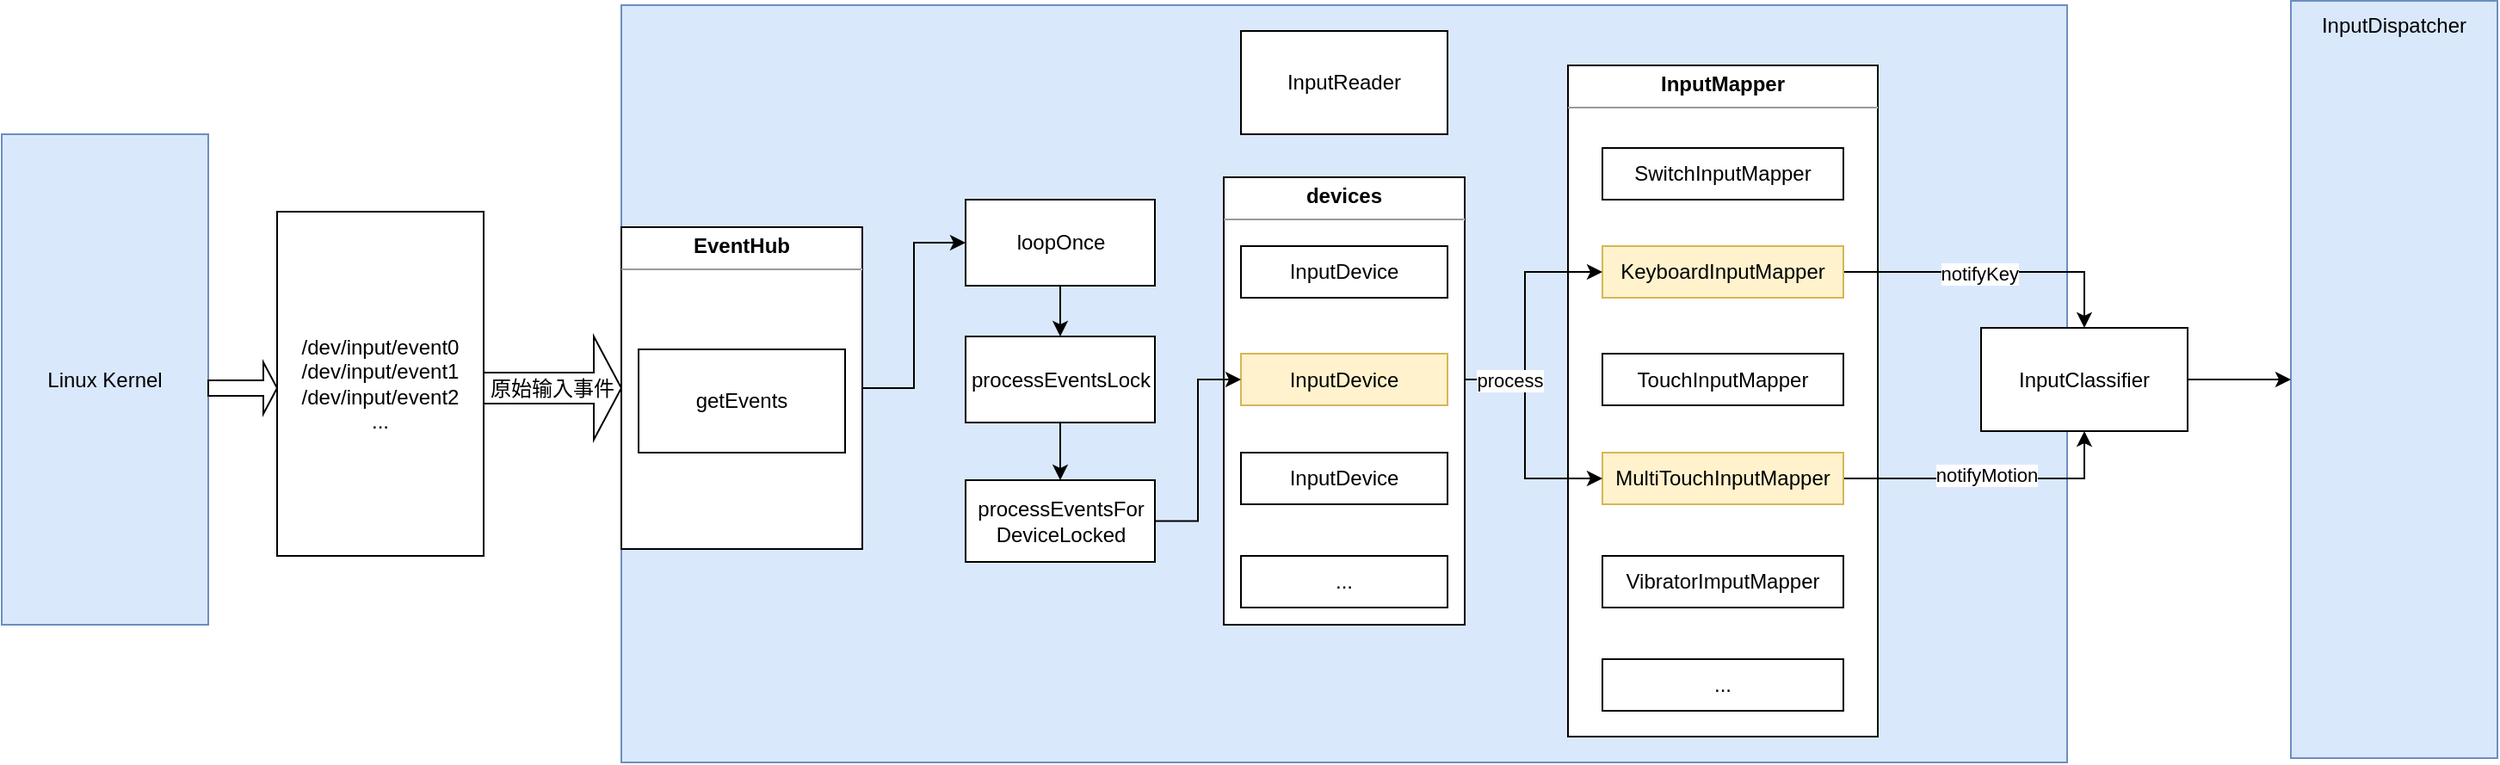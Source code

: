 <mxfile version="14.9.6" type="github">
  <diagram name="Page-1" id="5f0bae14-7c28-e335-631c-24af17079c00">
    <mxGraphModel dx="1508" dy="846" grid="1" gridSize="10" guides="1" tooltips="1" connect="1" arrows="1" fold="1" page="0" pageScale="1" pageWidth="1100" pageHeight="850" background="none" math="0" shadow="0">
      <root>
        <mxCell id="0" />
        <mxCell id="1" parent="0" />
        <mxCell id="ZQfqY5YxMAcJQIeda2PZ-1" value="" style="rounded=0;whiteSpace=wrap;html=1;fillColor=#dae8fc;strokeColor=#6c8ebf;" vertex="1" parent="1">
          <mxGeometry x="200" y="160" width="840" height="440" as="geometry" />
        </mxCell>
        <mxCell id="ZQfqY5YxMAcJQIeda2PZ-64" value="&lt;p style=&quot;margin: 0px ; margin-top: 4px ; text-align: center&quot;&gt;&lt;b&gt;InputMapper&lt;/b&gt;&lt;/p&gt;&lt;hr size=&quot;1&quot;&gt;&lt;div style=&quot;height: 2px&quot;&gt;&lt;/div&gt;" style="verticalAlign=top;align=left;overflow=fill;fontSize=12;fontFamily=Helvetica;html=1;" vertex="1" parent="1">
          <mxGeometry x="750" y="195" width="180" height="390" as="geometry" />
        </mxCell>
        <mxCell id="ZQfqY5YxMAcJQIeda2PZ-44" value="InputDispatcher" style="rounded=0;whiteSpace=wrap;html=1;verticalAlign=top;fillColor=#dae8fc;strokeColor=#6c8ebf;" vertex="1" parent="1">
          <mxGeometry x="1170" y="157.5" width="120" height="440" as="geometry" />
        </mxCell>
        <mxCell id="ZQfqY5YxMAcJQIeda2PZ-2" value="InputReader" style="rounded=0;whiteSpace=wrap;html=1;" vertex="1" parent="1">
          <mxGeometry x="560" y="175" width="120" height="60" as="geometry" />
        </mxCell>
        <mxCell id="ZQfqY5YxMAcJQIeda2PZ-12" value="Linux Kernel" style="rounded=0;whiteSpace=wrap;html=1;fillColor=#dae8fc;strokeColor=#6c8ebf;" vertex="1" parent="1">
          <mxGeometry x="-160" y="235" width="120" height="285" as="geometry" />
        </mxCell>
        <mxCell id="ZQfqY5YxMAcJQIeda2PZ-13" value="/dev/input/event0&lt;br&gt;/dev/input/event1&lt;br&gt;/dev/input/event2&lt;br&gt;..." style="rounded=0;whiteSpace=wrap;html=1;" vertex="1" parent="1">
          <mxGeometry y="280" width="120" height="200" as="geometry" />
        </mxCell>
        <mxCell id="ZQfqY5YxMAcJQIeda2PZ-46" style="edgeStyle=orthogonalEdgeStyle;rounded=0;orthogonalLoop=1;jettySize=auto;html=1;exitX=1;exitY=0.5;exitDx=0;exitDy=0;" edge="1" parent="1" source="ZQfqY5YxMAcJQIeda2PZ-62" target="ZQfqY5YxMAcJQIeda2PZ-21">
          <mxGeometry relative="1" as="geometry">
            <mxPoint x="360" y="395.5" as="sourcePoint" />
          </mxGeometry>
        </mxCell>
        <mxCell id="ZQfqY5YxMAcJQIeda2PZ-18" value="原始输入事件" style="shape=singleArrow;whiteSpace=wrap;html=1;" vertex="1" parent="1">
          <mxGeometry x="120" y="352.5" width="80" height="60" as="geometry" />
        </mxCell>
        <mxCell id="ZQfqY5YxMAcJQIeda2PZ-19" value="" style="shape=singleArrow;whiteSpace=wrap;html=1;" vertex="1" parent="1">
          <mxGeometry x="-40" y="367.5" width="40" height="30" as="geometry" />
        </mxCell>
        <mxCell id="ZQfqY5YxMAcJQIeda2PZ-49" style="edgeStyle=orthogonalEdgeStyle;rounded=0;orthogonalLoop=1;jettySize=auto;html=1;exitX=0.5;exitY=1;exitDx=0;exitDy=0;" edge="1" parent="1" source="ZQfqY5YxMAcJQIeda2PZ-21" target="ZQfqY5YxMAcJQIeda2PZ-22">
          <mxGeometry relative="1" as="geometry" />
        </mxCell>
        <mxCell id="ZQfqY5YxMAcJQIeda2PZ-21" value="loopOnce" style="html=1;" vertex="1" parent="1">
          <mxGeometry x="400" y="273" width="110" height="50" as="geometry" />
        </mxCell>
        <mxCell id="ZQfqY5YxMAcJQIeda2PZ-50" style="edgeStyle=orthogonalEdgeStyle;rounded=0;orthogonalLoop=1;jettySize=auto;html=1;exitX=0.5;exitY=1;exitDx=0;exitDy=0;entryX=0.5;entryY=0;entryDx=0;entryDy=0;" edge="1" parent="1" source="ZQfqY5YxMAcJQIeda2PZ-22" target="ZQfqY5YxMAcJQIeda2PZ-23">
          <mxGeometry relative="1" as="geometry" />
        </mxCell>
        <mxCell id="ZQfqY5YxMAcJQIeda2PZ-22" value="processEventsLock" style="html=1;" vertex="1" parent="1">
          <mxGeometry x="400" y="352.5" width="110" height="50" as="geometry" />
        </mxCell>
        <mxCell id="ZQfqY5YxMAcJQIeda2PZ-23" value="processEventsFor&lt;br&gt;DeviceLocked" style="html=1;" vertex="1" parent="1">
          <mxGeometry x="400" y="436" width="110" height="47.5" as="geometry" />
        </mxCell>
        <mxCell id="ZQfqY5YxMAcJQIeda2PZ-37" value="VibratorImputMapper" style="rounded=0;whiteSpace=wrap;html=1;" vertex="1" parent="1">
          <mxGeometry x="770" y="480" width="140" height="30" as="geometry" />
        </mxCell>
        <mxCell id="ZQfqY5YxMAcJQIeda2PZ-38" value="SwitchInputMapper" style="rounded=0;whiteSpace=wrap;html=1;" vertex="1" parent="1">
          <mxGeometry x="770" y="243" width="140" height="30" as="geometry" />
        </mxCell>
        <mxCell id="ZQfqY5YxMAcJQIeda2PZ-58" style="edgeStyle=orthogonalEdgeStyle;rounded=0;orthogonalLoop=1;jettySize=auto;html=1;" edge="1" parent="1" source="ZQfqY5YxMAcJQIeda2PZ-39" target="ZQfqY5YxMAcJQIeda2PZ-43">
          <mxGeometry relative="1" as="geometry" />
        </mxCell>
        <mxCell id="ZQfqY5YxMAcJQIeda2PZ-65" value="notifyKey" style="edgeLabel;html=1;align=right;verticalAlign=middle;resizable=0;points=[];" vertex="1" connectable="0" parent="ZQfqY5YxMAcJQIeda2PZ-58">
          <mxGeometry x="0.18" y="-1" relative="1" as="geometry">
            <mxPoint as="offset" />
          </mxGeometry>
        </mxCell>
        <mxCell id="ZQfqY5YxMAcJQIeda2PZ-39" value="KeyboardInputMapper" style="rounded=0;whiteSpace=wrap;html=1;fillColor=#fff2cc;strokeColor=#d6b656;" vertex="1" parent="1">
          <mxGeometry x="770" y="300" width="140" height="30" as="geometry" />
        </mxCell>
        <mxCell id="ZQfqY5YxMAcJQIeda2PZ-40" value="TouchInputMapper" style="rounded=0;whiteSpace=wrap;html=1;" vertex="1" parent="1">
          <mxGeometry x="770" y="362.5" width="140" height="30" as="geometry" />
        </mxCell>
        <mxCell id="ZQfqY5YxMAcJQIeda2PZ-59" style="edgeStyle=orthogonalEdgeStyle;rounded=0;orthogonalLoop=1;jettySize=auto;html=1;" edge="1" parent="1" source="ZQfqY5YxMAcJQIeda2PZ-41" target="ZQfqY5YxMAcJQIeda2PZ-43">
          <mxGeometry relative="1" as="geometry" />
        </mxCell>
        <mxCell id="ZQfqY5YxMAcJQIeda2PZ-66" value="notifyMotion" style="edgeLabel;html=1;align=center;verticalAlign=middle;resizable=0;points=[];" vertex="1" connectable="0" parent="ZQfqY5YxMAcJQIeda2PZ-59">
          <mxGeometry x="-0.013" y="2" relative="1" as="geometry">
            <mxPoint as="offset" />
          </mxGeometry>
        </mxCell>
        <mxCell id="ZQfqY5YxMAcJQIeda2PZ-41" value="MultiTouchInputMapper" style="rounded=0;whiteSpace=wrap;html=1;fillColor=#fff2cc;strokeColor=#d6b656;" vertex="1" parent="1">
          <mxGeometry x="770" y="420" width="140" height="30" as="geometry" />
        </mxCell>
        <mxCell id="ZQfqY5YxMAcJQIeda2PZ-42" value="..." style="rounded=0;whiteSpace=wrap;html=1;" vertex="1" parent="1">
          <mxGeometry x="770" y="540" width="140" height="30" as="geometry" />
        </mxCell>
        <mxCell id="ZQfqY5YxMAcJQIeda2PZ-60" style="edgeStyle=orthogonalEdgeStyle;rounded=0;orthogonalLoop=1;jettySize=auto;html=1;entryX=0;entryY=0.5;entryDx=0;entryDy=0;" edge="1" parent="1" source="ZQfqY5YxMAcJQIeda2PZ-43" target="ZQfqY5YxMAcJQIeda2PZ-44">
          <mxGeometry relative="1" as="geometry" />
        </mxCell>
        <mxCell id="ZQfqY5YxMAcJQIeda2PZ-43" value="InputClassifier" style="rounded=0;whiteSpace=wrap;html=1;" vertex="1" parent="1">
          <mxGeometry x="990" y="347.5" width="120" height="60" as="geometry" />
        </mxCell>
        <mxCell id="ZQfqY5YxMAcJQIeda2PZ-56" style="edgeStyle=orthogonalEdgeStyle;rounded=0;orthogonalLoop=1;jettySize=auto;html=1;exitX=1;exitY=0.5;exitDx=0;exitDy=0;entryX=0;entryY=0.5;entryDx=0;entryDy=0;" edge="1" parent="1" source="ZQfqY5YxMAcJQIeda2PZ-34" target="ZQfqY5YxMAcJQIeda2PZ-39">
          <mxGeometry relative="1" as="geometry">
            <mxPoint x="750" y="365" as="targetPoint" />
          </mxGeometry>
        </mxCell>
        <mxCell id="ZQfqY5YxMAcJQIeda2PZ-57" style="edgeStyle=orthogonalEdgeStyle;rounded=0;orthogonalLoop=1;jettySize=auto;html=1;entryX=0;entryY=0.5;entryDx=0;entryDy=0;" edge="1" parent="1" source="ZQfqY5YxMAcJQIeda2PZ-34" target="ZQfqY5YxMAcJQIeda2PZ-41">
          <mxGeometry relative="1" as="geometry" />
        </mxCell>
        <mxCell id="ZQfqY5YxMAcJQIeda2PZ-68" value="process" style="edgeLabel;html=1;align=center;verticalAlign=middle;resizable=0;points=[];" vertex="1" connectable="0" parent="ZQfqY5YxMAcJQIeda2PZ-57">
          <mxGeometry x="-0.517" relative="1" as="geometry">
            <mxPoint as="offset" />
          </mxGeometry>
        </mxCell>
        <mxCell id="ZQfqY5YxMAcJQIeda2PZ-62" value="&lt;p style=&quot;margin: 0px ; margin-top: 4px ; text-align: center&quot;&gt;&lt;b&gt;EventHub&lt;/b&gt;&lt;/p&gt;&lt;hr size=&quot;1&quot;&gt;&lt;div style=&quot;height: 2px&quot;&gt;&lt;/div&gt;" style="verticalAlign=top;align=left;overflow=fill;fontSize=12;fontFamily=Helvetica;html=1;" vertex="1" parent="1">
          <mxGeometry x="200" y="289" width="140" height="187" as="geometry" />
        </mxCell>
        <mxCell id="ZQfqY5YxMAcJQIeda2PZ-16" value="getEvents" style="whiteSpace=wrap;html=1;" vertex="1" parent="1">
          <mxGeometry x="210" y="360" width="120" height="60" as="geometry" />
        </mxCell>
        <mxCell id="ZQfqY5YxMAcJQIeda2PZ-63" value="&lt;p style=&quot;margin: 0px ; margin-top: 4px ; text-align: center&quot;&gt;&lt;b&gt;devices&lt;/b&gt;&lt;/p&gt;&lt;hr size=&quot;1&quot;&gt;&lt;div style=&quot;height: 2px&quot;&gt;&lt;/div&gt;" style="verticalAlign=top;align=left;overflow=fill;fontSize=12;fontFamily=Helvetica;html=1;" vertex="1" parent="1">
          <mxGeometry x="550" y="260" width="140" height="260" as="geometry" />
        </mxCell>
        <mxCell id="ZQfqY5YxMAcJQIeda2PZ-33" value="InputDevice" style="rounded=0;whiteSpace=wrap;html=1;" vertex="1" parent="1">
          <mxGeometry x="560" y="300" width="120" height="30" as="geometry" />
        </mxCell>
        <mxCell id="ZQfqY5YxMAcJQIeda2PZ-35" value="InputDevice" style="rounded=0;whiteSpace=wrap;html=1;" vertex="1" parent="1">
          <mxGeometry x="560" y="420" width="120" height="30" as="geometry" />
        </mxCell>
        <mxCell id="ZQfqY5YxMAcJQIeda2PZ-36" value="..." style="rounded=0;whiteSpace=wrap;html=1;" vertex="1" parent="1">
          <mxGeometry x="560" y="480" width="120" height="30" as="geometry" />
        </mxCell>
        <mxCell id="ZQfqY5YxMAcJQIeda2PZ-34" value="InputDevice" style="rounded=0;whiteSpace=wrap;html=1;fillColor=#fff2cc;strokeColor=#d6b656;" vertex="1" parent="1">
          <mxGeometry x="560" y="362.5" width="120" height="30" as="geometry" />
        </mxCell>
        <mxCell id="ZQfqY5YxMAcJQIeda2PZ-51" style="edgeStyle=orthogonalEdgeStyle;rounded=0;orthogonalLoop=1;jettySize=auto;html=1;entryX=0;entryY=0.5;entryDx=0;entryDy=0;" edge="1" parent="1" source="ZQfqY5YxMAcJQIeda2PZ-23" target="ZQfqY5YxMAcJQIeda2PZ-34">
          <mxGeometry relative="1" as="geometry" />
        </mxCell>
      </root>
    </mxGraphModel>
  </diagram>
</mxfile>
